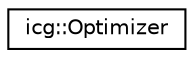 digraph "Graphical Class Hierarchy"
{
 // LATEX_PDF_SIZE
  edge [fontname="Helvetica",fontsize="10",labelfontname="Helvetica",labelfontsize="10"];
  node [fontname="Helvetica",fontsize="10",shape=record];
  rankdir="LR";
  Node0 [label="icg::Optimizer",height=0.2,width=0.4,color="black", fillcolor="white", style="filled",URL="$classicg_1_1Optimizer.html",tooltip="Class that uses the gradient vectors and Hessian matrices from multiple Modality objects to update th..."];
}
